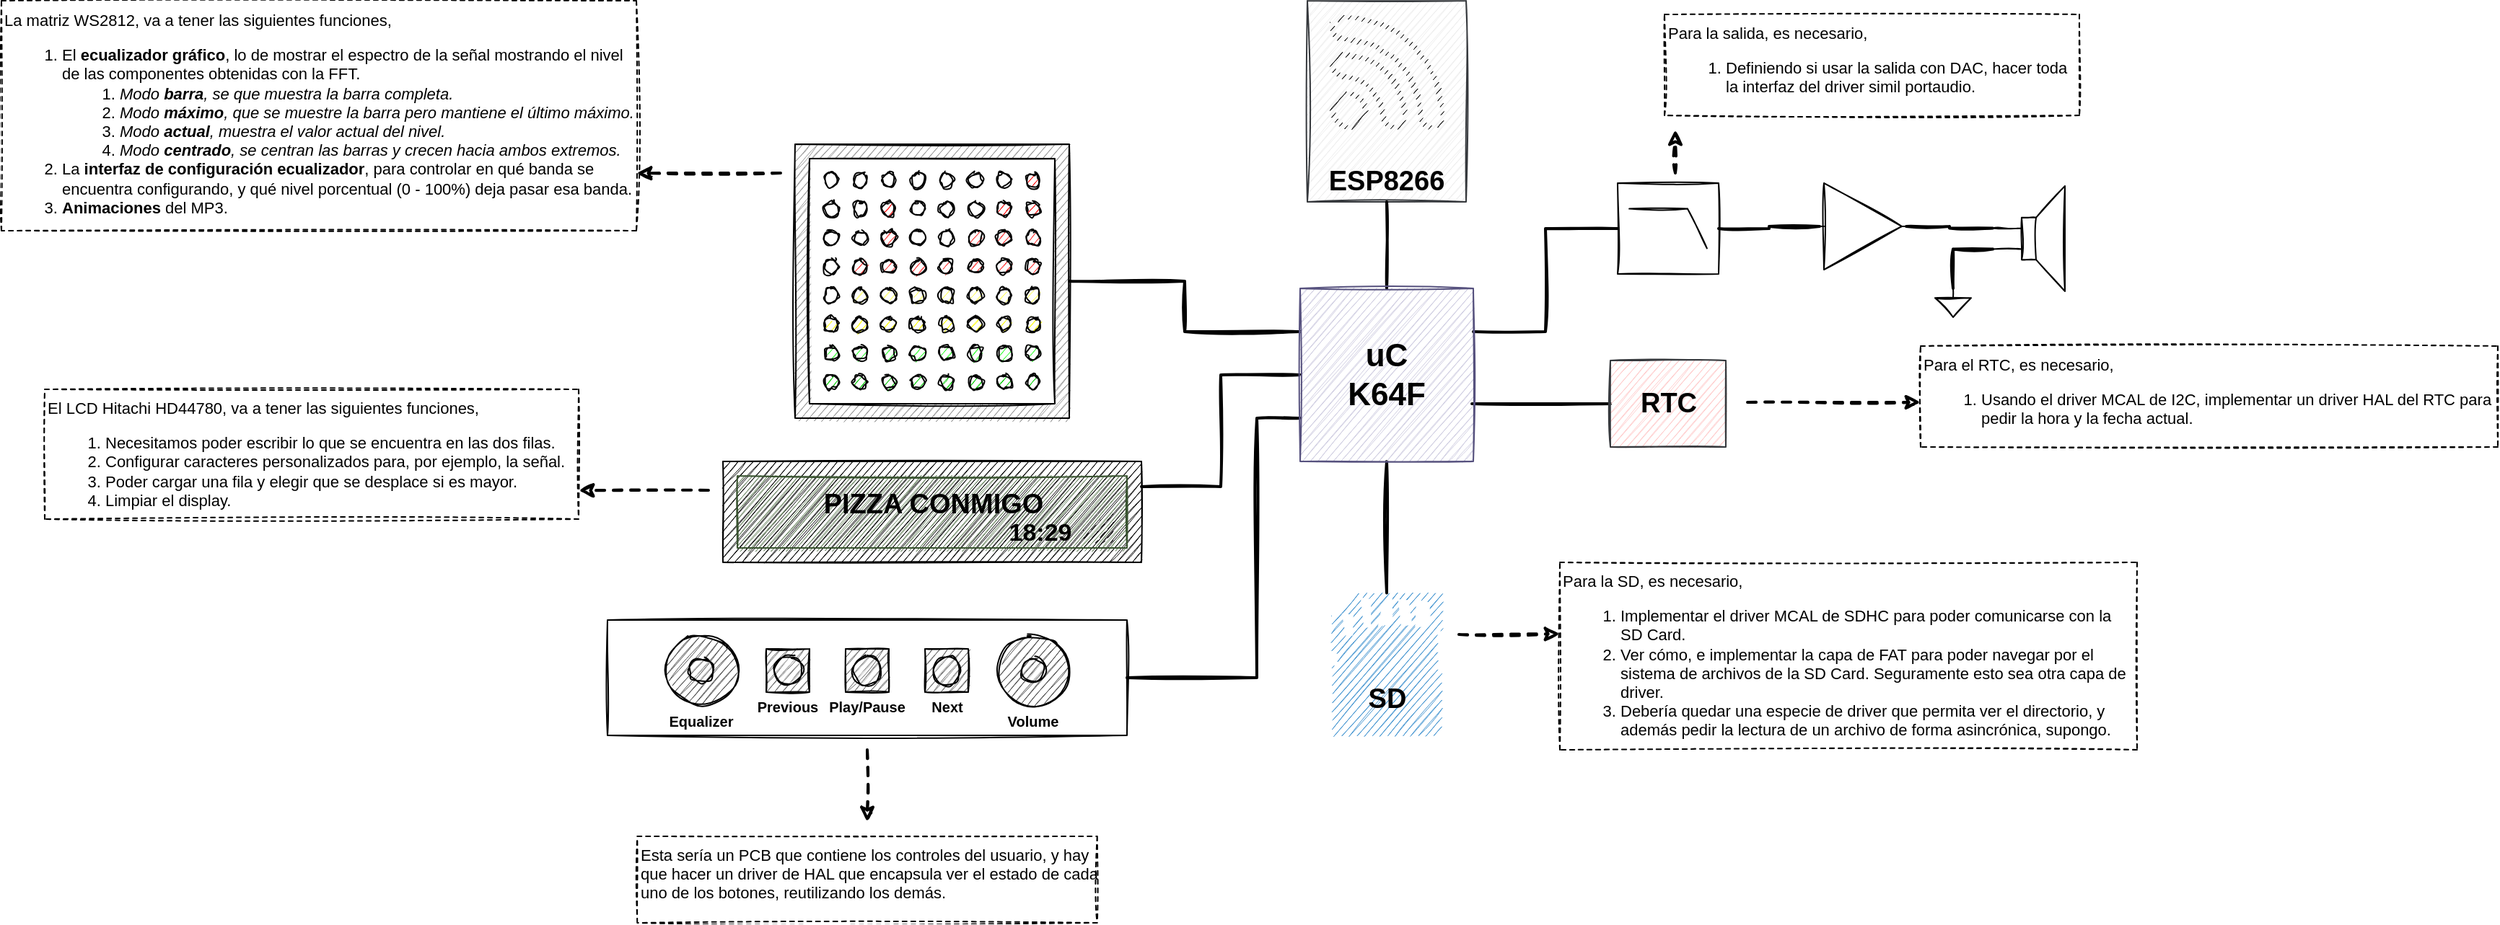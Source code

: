 <mxfile version="13.9.9" type="device" pages="2"><diagram id="KGUmmLogG8nihcdeXbA6" name="Diagrama en bloques "><mxGraphModel dx="2131" dy="600" grid="1" gridSize="10" guides="1" tooltips="1" connect="1" arrows="1" fold="1" page="1" pageScale="1" pageWidth="827" pageHeight="1169" math="0" shadow="0"><root><mxCell id="0"/><mxCell id="1" parent="0"/><mxCell id="Scr1X-iAISs4KHSc4rbo-155" style="edgeStyle=orthogonalEdgeStyle;rounded=0;sketch=1;orthogonalLoop=1;jettySize=auto;html=1;exitX=0;exitY=0.5;exitDx=0;exitDy=0;entryX=0.992;entryY=0.667;entryDx=0;entryDy=0;entryPerimeter=0;endArrow=none;endFill=0;strokeWidth=2;fontSize=11;" parent="1" source="Scr1X-iAISs4KHSc4rbo-145" target="Scr1X-iAISs4KHSc4rbo-4" edge="1"><mxGeometry relative="1" as="geometry"/></mxCell><mxCell id="Scr1X-iAISs4KHSc4rbo-145" value="" style="rounded=0;whiteSpace=wrap;html=1;sketch=1;fillColor=#ffcccc;fontSize=11;align=left;strokeColor=#36393d;" parent="1" vertex="1"><mxGeometry x="715" y="290" width="80" height="60" as="geometry"/></mxCell><mxCell id="Scr1X-iAISs4KHSc4rbo-116" value="ESP8266" style="whiteSpace=wrap;html=1;fillColor=#eeeeee;fontSize=19;strokeColor=#36393d;fontStyle=1;verticalAlign=bottom;sketch=1;" parent="1" vertex="1"><mxGeometry x="505" y="40.5" width="110" height="139.5" as="geometry"/></mxCell><mxCell id="Scr1X-iAISs4KHSc4rbo-102" value="" style="whiteSpace=wrap;html=1;fontSize=19;fillColor=#999999;sketch=1;" parent="1" vertex="1"><mxGeometry x="150" y="140" width="190" height="190" as="geometry"/></mxCell><mxCell id="Scr1X-iAISs4KHSc4rbo-83" value="" style="whiteSpace=wrap;html=1;fontSize=22;fillColor=#FFFFFF;sketch=1;" parent="1" vertex="1"><mxGeometry x="20" y="470" width="360" height="80" as="geometry"/></mxCell><mxCell id="Scr1X-iAISs4KHSc4rbo-2" value="" style="whiteSpace=wrap;html=1;fillColor=#000000;sketch=1;" parent="1" vertex="1"><mxGeometry x="100" y="360" width="290" height="70" as="geometry"/></mxCell><mxCell id="Scr1X-iAISs4KHSc4rbo-3" value="" style="whiteSpace=wrap;html=1;fillColor=#6d8764;strokeColor=#3A5431;fontColor=#ffffff;sketch=1;" parent="1" vertex="1"><mxGeometry x="110" y="370" width="270" height="50" as="geometry"/></mxCell><mxCell id="Scr1X-iAISs4KHSc4rbo-149" style="edgeStyle=orthogonalEdgeStyle;rounded=0;sketch=1;orthogonalLoop=1;jettySize=auto;html=1;exitX=1;exitY=0.25;exitDx=0;exitDy=0;entryX=0;entryY=0.5;entryDx=0;entryDy=0;entryPerimeter=0;strokeWidth=2;fontSize=11;endArrow=none;endFill=0;" parent="1" source="Scr1X-iAISs4KHSc4rbo-4" target="Scr1X-iAISs4KHSc4rbo-139" edge="1"><mxGeometry relative="1" as="geometry"/></mxCell><mxCell id="Scr1X-iAISs4KHSc4rbo-158" style="edgeStyle=orthogonalEdgeStyle;rounded=0;sketch=1;orthogonalLoop=1;jettySize=auto;html=1;exitX=0.5;exitY=0;exitDx=0;exitDy=0;entryX=0.5;entryY=1;entryDx=0;entryDy=0;endArrow=none;endFill=0;strokeWidth=2;fontSize=11;" parent="1" source="Scr1X-iAISs4KHSc4rbo-4" target="Scr1X-iAISs4KHSc4rbo-116" edge="1"><mxGeometry relative="1" as="geometry"/></mxCell><mxCell id="Scr1X-iAISs4KHSc4rbo-159" style="edgeStyle=orthogonalEdgeStyle;rounded=0;sketch=1;orthogonalLoop=1;jettySize=auto;html=1;exitX=0;exitY=0.25;exitDx=0;exitDy=0;entryX=1;entryY=0.5;entryDx=0;entryDy=0;endArrow=none;endFill=0;strokeWidth=2;fontSize=11;" parent="1" source="Scr1X-iAISs4KHSc4rbo-4" target="Scr1X-iAISs4KHSc4rbo-102" edge="1"><mxGeometry relative="1" as="geometry"/></mxCell><mxCell id="Scr1X-iAISs4KHSc4rbo-160" style="edgeStyle=orthogonalEdgeStyle;rounded=0;sketch=1;orthogonalLoop=1;jettySize=auto;html=1;exitX=0;exitY=0.5;exitDx=0;exitDy=0;entryX=1;entryY=0.25;entryDx=0;entryDy=0;endArrow=none;endFill=0;strokeWidth=2;fontSize=11;" parent="1" source="Scr1X-iAISs4KHSc4rbo-4" target="Scr1X-iAISs4KHSc4rbo-2" edge="1"><mxGeometry relative="1" as="geometry"/></mxCell><mxCell id="Scr1X-iAISs4KHSc4rbo-161" style="edgeStyle=orthogonalEdgeStyle;rounded=0;sketch=1;orthogonalLoop=1;jettySize=auto;html=1;exitX=0;exitY=0.75;exitDx=0;exitDy=0;entryX=1;entryY=0.5;entryDx=0;entryDy=0;endArrow=none;endFill=0;strokeWidth=2;fontSize=11;" parent="1" source="Scr1X-iAISs4KHSc4rbo-4" target="Scr1X-iAISs4KHSc4rbo-83" edge="1"><mxGeometry relative="1" as="geometry"><Array as="points"><mxPoint x="470" y="330"/><mxPoint x="470" y="510"/></Array></mxGeometry></mxCell><mxCell id="Scr1X-iAISs4KHSc4rbo-162" style="edgeStyle=orthogonalEdgeStyle;rounded=0;sketch=1;orthogonalLoop=1;jettySize=auto;html=1;exitX=0.5;exitY=1;exitDx=0;exitDy=0;endArrow=none;endFill=0;strokeWidth=2;fontSize=11;" parent="1" source="Scr1X-iAISs4KHSc4rbo-4" target="Scr1X-iAISs4KHSc4rbo-112" edge="1"><mxGeometry relative="1" as="geometry"/></mxCell><mxCell id="Scr1X-iAISs4KHSc4rbo-4" value="uC &lt;br style=&quot;font-size: 22px;&quot;&gt;K64F" style="whiteSpace=wrap;html=1;fillColor=#d0cee2;fontStyle=1;fontSize=22;strokeColor=#56517e;sketch=1;" parent="1" vertex="1"><mxGeometry x="500" y="240" width="120" height="120" as="geometry"/></mxCell><mxCell id="Scr1X-iAISs4KHSc4rbo-5" value="PIZZA CONMIGO" style="text;html=1;strokeColor=none;fillColor=none;align=center;verticalAlign=middle;whiteSpace=wrap;fontSize=19;fontStyle=1;sketch=1;" parent="1" vertex="1"><mxGeometry x="121" y="380" width="250" height="20" as="geometry"/></mxCell><mxCell id="Scr1X-iAISs4KHSc4rbo-6" value="18:29" style="text;html=1;strokeColor=none;fillColor=none;align=center;verticalAlign=middle;whiteSpace=wrap;fontSize=17;fontStyle=1;sketch=1;" parent="1" vertex="1"><mxGeometry x="290" y="400" width="60" height="20" as="geometry"/></mxCell><mxCell id="Scr1X-iAISs4KHSc4rbo-8" value="" style="whiteSpace=wrap;html=1;fontSize=22;fillColor=#FFFFFF;sketch=1;" parent="1" vertex="1"><mxGeometry x="160" y="150" width="170" height="170" as="geometry"/></mxCell><mxCell id="Scr1X-iAISs4KHSc4rbo-9" value="" style="ellipse;whiteSpace=wrap;html=1;aspect=fixed;fillColor=#FFFFFF;fontSize=22;sketch=1;" parent="1" vertex="1"><mxGeometry x="170" y="160" width="10" height="10" as="geometry"/></mxCell><mxCell id="Scr1X-iAISs4KHSc4rbo-17" value="" style="ellipse;whiteSpace=wrap;html=1;aspect=fixed;fillColor=#FFFFFF;fontSize=22;sketch=1;" parent="1" vertex="1"><mxGeometry x="190" y="160" width="10" height="10" as="geometry"/></mxCell><mxCell id="Scr1X-iAISs4KHSc4rbo-18" value="" style="ellipse;whiteSpace=wrap;html=1;aspect=fixed;fillColor=#FFFFFF;fontSize=22;sketch=1;" parent="1" vertex="1"><mxGeometry x="210" y="160" width="10" height="10" as="geometry"/></mxCell><mxCell id="Scr1X-iAISs4KHSc4rbo-19" value="" style="ellipse;whiteSpace=wrap;html=1;aspect=fixed;fillColor=#FFFFFF;fontSize=22;sketch=1;" parent="1" vertex="1"><mxGeometry x="230" y="160" width="10" height="10" as="geometry"/></mxCell><mxCell id="Scr1X-iAISs4KHSc4rbo-20" value="" style="ellipse;whiteSpace=wrap;html=1;aspect=fixed;fillColor=#FFFFFF;fontSize=22;sketch=1;" parent="1" vertex="1"><mxGeometry x="250" y="160" width="10" height="10" as="geometry"/></mxCell><mxCell id="Scr1X-iAISs4KHSc4rbo-21" value="" style="ellipse;whiteSpace=wrap;html=1;aspect=fixed;fillColor=#FFFFFF;fontSize=22;sketch=1;" parent="1" vertex="1"><mxGeometry x="270" y="160" width="10" height="10" as="geometry"/></mxCell><mxCell id="Scr1X-iAISs4KHSc4rbo-22" value="" style="ellipse;whiteSpace=wrap;html=1;aspect=fixed;fillColor=#FFFFFF;fontSize=22;sketch=1;" parent="1" vertex="1"><mxGeometry x="290" y="160" width="10" height="10" as="geometry"/></mxCell><mxCell id="Scr1X-iAISs4KHSc4rbo-23" value="" style="ellipse;whiteSpace=wrap;html=1;aspect=fixed;fontSize=22;fillColor=#FF0000;sketch=1;" parent="1" vertex="1"><mxGeometry x="310" y="160" width="10" height="10" as="geometry"/></mxCell><mxCell id="Scr1X-iAISs4KHSc4rbo-24" value="" style="ellipse;whiteSpace=wrap;html=1;aspect=fixed;fillColor=#FFFFFF;fontSize=22;sketch=1;" parent="1" vertex="1"><mxGeometry x="170" y="180" width="10" height="10" as="geometry"/></mxCell><mxCell id="Scr1X-iAISs4KHSc4rbo-25" value="" style="ellipse;whiteSpace=wrap;html=1;aspect=fixed;fillColor=#FFFFFF;fontSize=22;sketch=1;" parent="1" vertex="1"><mxGeometry x="190" y="180" width="10" height="10" as="geometry"/></mxCell><mxCell id="Scr1X-iAISs4KHSc4rbo-26" value="" style="ellipse;whiteSpace=wrap;html=1;aspect=fixed;fontSize=22;fillColor=#FF0000;sketch=1;" parent="1" vertex="1"><mxGeometry x="210" y="180" width="10" height="10" as="geometry"/></mxCell><mxCell id="Scr1X-iAISs4KHSc4rbo-27" value="" style="ellipse;whiteSpace=wrap;html=1;aspect=fixed;fillColor=#FFFFFF;fontSize=22;sketch=1;" parent="1" vertex="1"><mxGeometry x="230" y="180" width="10" height="10" as="geometry"/></mxCell><mxCell id="Scr1X-iAISs4KHSc4rbo-28" value="" style="ellipse;whiteSpace=wrap;html=1;aspect=fixed;fillColor=#FFFFFF;fontSize=22;sketch=1;" parent="1" vertex="1"><mxGeometry x="250" y="180" width="10" height="10" as="geometry"/></mxCell><mxCell id="Scr1X-iAISs4KHSc4rbo-29" value="" style="ellipse;whiteSpace=wrap;html=1;aspect=fixed;fillColor=#FFFFFF;fontSize=22;sketch=1;" parent="1" vertex="1"><mxGeometry x="270" y="180" width="10" height="10" as="geometry"/></mxCell><mxCell id="Scr1X-iAISs4KHSc4rbo-30" value="" style="ellipse;whiteSpace=wrap;html=1;aspect=fixed;fontSize=22;fillColor=#FF0000;sketch=1;" parent="1" vertex="1"><mxGeometry x="290" y="180" width="10" height="10" as="geometry"/></mxCell><mxCell id="Scr1X-iAISs4KHSc4rbo-31" value="" style="ellipse;whiteSpace=wrap;html=1;aspect=fixed;fontSize=22;fillColor=#FF0000;sketch=1;" parent="1" vertex="1"><mxGeometry x="310" y="180" width="10" height="10" as="geometry"/></mxCell><mxCell id="Scr1X-iAISs4KHSc4rbo-32" value="" style="ellipse;whiteSpace=wrap;html=1;aspect=fixed;fillColor=#FFFFFF;fontSize=22;sketch=1;" parent="1" vertex="1"><mxGeometry x="170" y="200" width="10" height="10" as="geometry"/></mxCell><mxCell id="Scr1X-iAISs4KHSc4rbo-33" value="" style="ellipse;whiteSpace=wrap;html=1;aspect=fixed;fillColor=#FFFFFF;fontSize=22;sketch=1;" parent="1" vertex="1"><mxGeometry x="190" y="200" width="10" height="10" as="geometry"/></mxCell><mxCell id="Scr1X-iAISs4KHSc4rbo-34" value="" style="ellipse;whiteSpace=wrap;html=1;aspect=fixed;fontSize=22;fillColor=#FF3333;sketch=1;" parent="1" vertex="1"><mxGeometry x="210" y="200" width="10" height="10" as="geometry"/></mxCell><mxCell id="Scr1X-iAISs4KHSc4rbo-35" value="" style="ellipse;whiteSpace=wrap;html=1;aspect=fixed;fillColor=#FFFFFF;fontSize=22;sketch=1;" parent="1" vertex="1"><mxGeometry x="230" y="200" width="10" height="10" as="geometry"/></mxCell><mxCell id="Scr1X-iAISs4KHSc4rbo-36" value="" style="ellipse;whiteSpace=wrap;html=1;aspect=fixed;fillColor=#FFFFFF;fontSize=22;sketch=1;" parent="1" vertex="1"><mxGeometry x="250" y="200" width="10" height="10" as="geometry"/></mxCell><mxCell id="Scr1X-iAISs4KHSc4rbo-37" value="" style="ellipse;whiteSpace=wrap;html=1;aspect=fixed;fontSize=22;fillColor=#FF3333;sketch=1;" parent="1" vertex="1"><mxGeometry x="270" y="200" width="10" height="10" as="geometry"/></mxCell><mxCell id="Scr1X-iAISs4KHSc4rbo-38" value="" style="ellipse;whiteSpace=wrap;html=1;aspect=fixed;fontSize=22;fillColor=#FF3333;sketch=1;" parent="1" vertex="1"><mxGeometry x="290" y="200" width="10" height="10" as="geometry"/></mxCell><mxCell id="Scr1X-iAISs4KHSc4rbo-39" value="" style="ellipse;whiteSpace=wrap;html=1;aspect=fixed;fontSize=22;fillColor=#FF3333;sketch=1;" parent="1" vertex="1"><mxGeometry x="310" y="200" width="10" height="10" as="geometry"/></mxCell><mxCell id="Scr1X-iAISs4KHSc4rbo-40" value="" style="ellipse;whiteSpace=wrap;html=1;aspect=fixed;fillColor=#FFFFFF;fontSize=22;sketch=1;" parent="1" vertex="1"><mxGeometry x="170" y="220" width="10" height="10" as="geometry"/></mxCell><mxCell id="Scr1X-iAISs4KHSc4rbo-41" value="" style="ellipse;whiteSpace=wrap;html=1;aspect=fixed;fontSize=22;fillColor=#FF3333;sketch=1;" parent="1" vertex="1"><mxGeometry x="190" y="220" width="10" height="10" as="geometry"/></mxCell><mxCell id="Scr1X-iAISs4KHSc4rbo-42" value="" style="ellipse;whiteSpace=wrap;html=1;aspect=fixed;fontSize=22;fillColor=#FF3333;sketch=1;" parent="1" vertex="1"><mxGeometry x="210" y="220" width="10" height="10" as="geometry"/></mxCell><mxCell id="Scr1X-iAISs4KHSc4rbo-43" value="" style="ellipse;whiteSpace=wrap;html=1;aspect=fixed;fontSize=22;fillColor=#FF3333;sketch=1;" parent="1" vertex="1"><mxGeometry x="230" y="220" width="10" height="10" as="geometry"/></mxCell><mxCell id="Scr1X-iAISs4KHSc4rbo-44" value="" style="ellipse;whiteSpace=wrap;html=1;aspect=fixed;fontSize=22;fillColor=#FF3333;sketch=1;" parent="1" vertex="1"><mxGeometry x="250" y="220" width="10" height="10" as="geometry"/></mxCell><mxCell id="Scr1X-iAISs4KHSc4rbo-45" value="" style="ellipse;whiteSpace=wrap;html=1;aspect=fixed;fontSize=22;fillColor=#FF3333;sketch=1;" parent="1" vertex="1"><mxGeometry x="270" y="220" width="10" height="10" as="geometry"/></mxCell><mxCell id="Scr1X-iAISs4KHSc4rbo-46" value="" style="ellipse;whiteSpace=wrap;html=1;aspect=fixed;fontSize=22;fillColor=#FF3333;sketch=1;" parent="1" vertex="1"><mxGeometry x="290" y="220" width="10" height="10" as="geometry"/></mxCell><mxCell id="Scr1X-iAISs4KHSc4rbo-47" value="" style="ellipse;whiteSpace=wrap;html=1;aspect=fixed;fontSize=22;fillColor=#FF3333;sketch=1;" parent="1" vertex="1"><mxGeometry x="310" y="220" width="10" height="10" as="geometry"/></mxCell><mxCell id="Scr1X-iAISs4KHSc4rbo-48" value="" style="ellipse;whiteSpace=wrap;html=1;aspect=fixed;fillColor=#FFFFFF;fontSize=22;sketch=1;" parent="1" vertex="1"><mxGeometry x="170" y="240" width="10" height="10" as="geometry"/></mxCell><mxCell id="Scr1X-iAISs4KHSc4rbo-49" value="" style="ellipse;whiteSpace=wrap;html=1;aspect=fixed;fontSize=22;fillColor=#FFFF66;sketch=1;" parent="1" vertex="1"><mxGeometry x="190" y="240" width="10" height="10" as="geometry"/></mxCell><mxCell id="Scr1X-iAISs4KHSc4rbo-50" value="" style="ellipse;whiteSpace=wrap;html=1;aspect=fixed;fontSize=22;fillColor=#FFFF66;sketch=1;" parent="1" vertex="1"><mxGeometry x="210" y="240" width="10" height="10" as="geometry"/></mxCell><mxCell id="Scr1X-iAISs4KHSc4rbo-51" value="" style="ellipse;whiteSpace=wrap;html=1;aspect=fixed;fontSize=22;fillColor=#FFFF66;sketch=1;" parent="1" vertex="1"><mxGeometry x="230" y="240" width="10" height="10" as="geometry"/></mxCell><mxCell id="Scr1X-iAISs4KHSc4rbo-52" value="" style="ellipse;whiteSpace=wrap;html=1;aspect=fixed;fontSize=22;fillColor=#FFFF66;sketch=1;" parent="1" vertex="1"><mxGeometry x="250" y="240" width="10" height="10" as="geometry"/></mxCell><mxCell id="Scr1X-iAISs4KHSc4rbo-53" value="" style="ellipse;whiteSpace=wrap;html=1;aspect=fixed;fontSize=22;fillColor=#FFFF66;sketch=1;" parent="1" vertex="1"><mxGeometry x="270" y="240" width="10" height="10" as="geometry"/></mxCell><mxCell id="Scr1X-iAISs4KHSc4rbo-54" value="" style="ellipse;whiteSpace=wrap;html=1;aspect=fixed;fontSize=22;fillColor=#FFFF66;sketch=1;" parent="1" vertex="1"><mxGeometry x="290" y="240" width="10" height="10" as="geometry"/></mxCell><mxCell id="Scr1X-iAISs4KHSc4rbo-55" value="" style="ellipse;whiteSpace=wrap;html=1;aspect=fixed;fontSize=22;fillColor=#FFFF66;sketch=1;" parent="1" vertex="1"><mxGeometry x="310" y="240" width="10" height="10" as="geometry"/></mxCell><mxCell id="Scr1X-iAISs4KHSc4rbo-56" value="" style="ellipse;whiteSpace=wrap;html=1;aspect=fixed;fontSize=22;fillColor=#FFFF00;sketch=1;" parent="1" vertex="1"><mxGeometry x="170" y="260" width="10" height="10" as="geometry"/></mxCell><mxCell id="Scr1X-iAISs4KHSc4rbo-57" value="" style="ellipse;whiteSpace=wrap;html=1;aspect=fixed;fontSize=22;fillColor=#FFFF00;sketch=1;" parent="1" vertex="1"><mxGeometry x="190" y="260" width="10" height="10" as="geometry"/></mxCell><mxCell id="Scr1X-iAISs4KHSc4rbo-58" value="" style="ellipse;whiteSpace=wrap;html=1;aspect=fixed;fontSize=22;fillColor=#FFFF00;sketch=1;" parent="1" vertex="1"><mxGeometry x="210" y="260" width="10" height="10" as="geometry"/></mxCell><mxCell id="Scr1X-iAISs4KHSc4rbo-59" value="" style="ellipse;whiteSpace=wrap;html=1;aspect=fixed;fontSize=22;fillColor=#FFFF00;sketch=1;" parent="1" vertex="1"><mxGeometry x="230" y="260" width="10" height="10" as="geometry"/></mxCell><mxCell id="Scr1X-iAISs4KHSc4rbo-60" value="" style="ellipse;whiteSpace=wrap;html=1;aspect=fixed;fontSize=22;fillColor=#FFFF00;sketch=1;" parent="1" vertex="1"><mxGeometry x="250" y="260" width="10" height="10" as="geometry"/></mxCell><mxCell id="Scr1X-iAISs4KHSc4rbo-61" value="" style="ellipse;whiteSpace=wrap;html=1;aspect=fixed;fontSize=22;fillColor=#FFFF00;sketch=1;" parent="1" vertex="1"><mxGeometry x="270" y="260" width="10" height="10" as="geometry"/></mxCell><mxCell id="Scr1X-iAISs4KHSc4rbo-62" value="" style="ellipse;whiteSpace=wrap;html=1;aspect=fixed;fontSize=22;fillColor=#FFFF00;sketch=1;" parent="1" vertex="1"><mxGeometry x="290" y="260" width="10" height="10" as="geometry"/></mxCell><mxCell id="Scr1X-iAISs4KHSc4rbo-63" value="" style="ellipse;whiteSpace=wrap;html=1;aspect=fixed;fontSize=22;fillColor=#FFFF00;sketch=1;" parent="1" vertex="1"><mxGeometry x="310" y="260" width="10" height="10" as="geometry"/></mxCell><mxCell id="Scr1X-iAISs4KHSc4rbo-64" value="" style="ellipse;whiteSpace=wrap;html=1;aspect=fixed;fontSize=22;fillColor=#33FF33;sketch=1;" parent="1" vertex="1"><mxGeometry x="170" y="280" width="10" height="10" as="geometry"/></mxCell><mxCell id="Scr1X-iAISs4KHSc4rbo-65" value="" style="ellipse;whiteSpace=wrap;html=1;aspect=fixed;fontSize=22;fillColor=#33FF33;sketch=1;" parent="1" vertex="1"><mxGeometry x="190" y="280" width="10" height="10" as="geometry"/></mxCell><mxCell id="Scr1X-iAISs4KHSc4rbo-66" value="" style="ellipse;whiteSpace=wrap;html=1;aspect=fixed;fontSize=22;fillColor=#33FF33;sketch=1;" parent="1" vertex="1"><mxGeometry x="210" y="280" width="10" height="10" as="geometry"/></mxCell><mxCell id="Scr1X-iAISs4KHSc4rbo-67" value="" style="ellipse;whiteSpace=wrap;html=1;aspect=fixed;fontSize=22;fillColor=#33FF33;sketch=1;" parent="1" vertex="1"><mxGeometry x="230" y="280" width="10" height="10" as="geometry"/></mxCell><mxCell id="Scr1X-iAISs4KHSc4rbo-68" value="" style="ellipse;whiteSpace=wrap;html=1;aspect=fixed;fontSize=22;fillColor=#33FF33;sketch=1;" parent="1" vertex="1"><mxGeometry x="250" y="280" width="10" height="10" as="geometry"/></mxCell><mxCell id="Scr1X-iAISs4KHSc4rbo-69" value="" style="ellipse;whiteSpace=wrap;html=1;aspect=fixed;fontSize=22;fillColor=#33FF33;sketch=1;" parent="1" vertex="1"><mxGeometry x="270" y="280" width="10" height="10" as="geometry"/></mxCell><mxCell id="Scr1X-iAISs4KHSc4rbo-70" value="" style="ellipse;whiteSpace=wrap;html=1;aspect=fixed;fontSize=22;fillColor=#33FF33;sketch=1;" parent="1" vertex="1"><mxGeometry x="290" y="280" width="10" height="10" as="geometry"/></mxCell><mxCell id="Scr1X-iAISs4KHSc4rbo-71" value="" style="ellipse;whiteSpace=wrap;html=1;aspect=fixed;fontSize=22;fillColor=#33FF33;sketch=1;" parent="1" vertex="1"><mxGeometry x="310" y="280" width="10" height="10" as="geometry"/></mxCell><mxCell id="Scr1X-iAISs4KHSc4rbo-72" value="" style="ellipse;whiteSpace=wrap;html=1;aspect=fixed;fontSize=22;fillColor=#00CC00;sketch=1;" parent="1" vertex="1"><mxGeometry x="170" y="300" width="10" height="10" as="geometry"/></mxCell><mxCell id="Scr1X-iAISs4KHSc4rbo-73" value="" style="ellipse;whiteSpace=wrap;html=1;aspect=fixed;fontSize=22;fillColor=#00CC00;sketch=1;" parent="1" vertex="1"><mxGeometry x="190" y="300" width="10" height="10" as="geometry"/></mxCell><mxCell id="Scr1X-iAISs4KHSc4rbo-74" value="" style="ellipse;whiteSpace=wrap;html=1;aspect=fixed;fontSize=22;fillColor=#00CC00;sketch=1;" parent="1" vertex="1"><mxGeometry x="210" y="300" width="10" height="10" as="geometry"/></mxCell><mxCell id="Scr1X-iAISs4KHSc4rbo-75" value="" style="ellipse;whiteSpace=wrap;html=1;aspect=fixed;fontSize=22;fillColor=#00CC00;sketch=1;" parent="1" vertex="1"><mxGeometry x="230" y="300" width="10" height="10" as="geometry"/></mxCell><mxCell id="Scr1X-iAISs4KHSc4rbo-76" value="" style="ellipse;whiteSpace=wrap;html=1;aspect=fixed;fontSize=22;fillColor=#00CC00;sketch=1;" parent="1" vertex="1"><mxGeometry x="250" y="300" width="10" height="10" as="geometry"/></mxCell><mxCell id="Scr1X-iAISs4KHSc4rbo-77" value="" style="ellipse;whiteSpace=wrap;html=1;aspect=fixed;fontSize=22;fillColor=#00CC00;sketch=1;" parent="1" vertex="1"><mxGeometry x="270" y="300" width="10" height="10" as="geometry"/></mxCell><mxCell id="Scr1X-iAISs4KHSc4rbo-78" value="" style="ellipse;whiteSpace=wrap;html=1;aspect=fixed;fontSize=22;fillColor=#00CC00;sketch=1;" parent="1" vertex="1"><mxGeometry x="290" y="300" width="10" height="10" as="geometry"/></mxCell><mxCell id="Scr1X-iAISs4KHSc4rbo-79" value="" style="ellipse;whiteSpace=wrap;html=1;aspect=fixed;fontSize=22;fillColor=#00CC00;sketch=1;" parent="1" vertex="1"><mxGeometry x="310" y="300" width="10" height="10" as="geometry"/></mxCell><mxCell id="Scr1X-iAISs4KHSc4rbo-82" value="" style="whiteSpace=wrap;html=1;fontSize=22;fillColor=#666666;sketch=1;" parent="1" vertex="1"><mxGeometry x="185" y="490" width="30" height="30" as="geometry"/></mxCell><mxCell id="Scr1X-iAISs4KHSc4rbo-84" value="" style="ellipse;whiteSpace=wrap;html=1;aspect=fixed;fontSize=22;fillColor=#CCCCCC;sketch=1;" parent="1" vertex="1"><mxGeometry x="190" y="495" width="20" height="20" as="geometry"/></mxCell><mxCell id="Scr1X-iAISs4KHSc4rbo-85" value="Play/Pause" style="text;html=1;strokeColor=none;fillColor=none;align=center;verticalAlign=middle;whiteSpace=wrap;fontSize=10;fontStyle=1;sketch=1;" parent="1" vertex="1"><mxGeometry x="170" y="520" width="60" height="20" as="geometry"/></mxCell><mxCell id="Scr1X-iAISs4KHSc4rbo-86" value="" style="whiteSpace=wrap;html=1;fontSize=22;fillColor=#666666;sketch=1;" parent="1" vertex="1"><mxGeometry x="240" y="490" width="30" height="30" as="geometry"/></mxCell><mxCell id="Scr1X-iAISs4KHSc4rbo-87" value="" style="ellipse;whiteSpace=wrap;html=1;aspect=fixed;fontSize=22;fillColor=#CCCCCC;sketch=1;" parent="1" vertex="1"><mxGeometry x="245" y="495" width="20" height="20" as="geometry"/></mxCell><mxCell id="Scr1X-iAISs4KHSc4rbo-88" value="Next" style="text;html=1;strokeColor=none;fillColor=none;align=center;verticalAlign=middle;whiteSpace=wrap;fontSize=10;fontStyle=1;sketch=1;" parent="1" vertex="1"><mxGeometry x="242.5" y="520" width="25" height="20" as="geometry"/></mxCell><mxCell id="Scr1X-iAISs4KHSc4rbo-92" value="" style="whiteSpace=wrap;html=1;fontSize=22;fillColor=#666666;sketch=1;" parent="1" vertex="1"><mxGeometry x="130" y="490" width="30" height="30" as="geometry"/></mxCell><mxCell id="Scr1X-iAISs4KHSc4rbo-93" value="" style="ellipse;whiteSpace=wrap;html=1;aspect=fixed;fontSize=22;fillColor=#CCCCCC;sketch=1;" parent="1" vertex="1"><mxGeometry x="135" y="495" width="20" height="20" as="geometry"/></mxCell><mxCell id="Scr1X-iAISs4KHSc4rbo-94" value="Previous" style="text;html=1;strokeColor=none;fillColor=none;align=center;verticalAlign=middle;whiteSpace=wrap;fontSize=10;fontStyle=1;sketch=1;" parent="1" vertex="1"><mxGeometry x="121" y="520" width="48" height="20" as="geometry"/></mxCell><mxCell id="Scr1X-iAISs4KHSc4rbo-96" value="" style="ellipse;whiteSpace=wrap;html=1;aspect=fixed;fontSize=10;fillColor=#4D4D4D;sketch=1;" parent="1" vertex="1"><mxGeometry x="290" y="480" width="50" height="50" as="geometry"/></mxCell><mxCell id="Scr1X-iAISs4KHSc4rbo-97" value="" style="ellipse;whiteSpace=wrap;html=1;aspect=fixed;fillColor=#CCCCCC;fontSize=10;sketch=1;" parent="1" vertex="1"><mxGeometry x="306.25" y="496.25" width="17.5" height="17.5" as="geometry"/></mxCell><mxCell id="Scr1X-iAISs4KHSc4rbo-99" value="Volume" style="text;html=1;strokeColor=none;fillColor=none;align=center;verticalAlign=middle;whiteSpace=wrap;fontSize=10;fontStyle=1;sketch=1;" parent="1" vertex="1"><mxGeometry x="291.25" y="530" width="47.5" height="20" as="geometry"/></mxCell><mxCell id="Scr1X-iAISs4KHSc4rbo-112" value="" style="pointerEvents=1;shadow=0;dashed=0;html=1;strokeColor=none;fillColor=#4495D1;labelPosition=center;verticalLabelPosition=bottom;verticalAlign=top;align=center;outlineConnect=0;shape=mxgraph.veeam.sd_card;fontSize=10;direction=east;sketch=1;" parent="1" vertex="1"><mxGeometry x="521.9" y="451.2" width="76.2" height="98.8" as="geometry"/></mxCell><mxCell id="Scr1X-iAISs4KHSc4rbo-101" value="SD" style="text;html=1;align=center;verticalAlign=middle;resizable=0;points=[];autosize=1;fontSize=19;fontStyle=1;sketch=1;" parent="1" vertex="1"><mxGeometry x="540" y="510" width="40" height="30" as="geometry"/></mxCell><mxCell id="Scr1X-iAISs4KHSc4rbo-117" value="" style="pointerEvents=1;shadow=0;dashed=0;html=1;strokeColor=none;aspect=fixed;labelPosition=center;verticalLabelPosition=bottom;verticalAlign=top;align=center;outlineConnect=0;shape=mxgraph.vvd.wi_fi;fontSize=19;fillColor=#000000;sketch=1;" parent="1" vertex="1"><mxGeometry x="520" y="50" width="80" height="80" as="geometry"/></mxCell><mxCell id="Scr1X-iAISs4KHSc4rbo-119" value="" style="points=[[0,0.58,0],[0.09,0.58,0],[0.36,0.39,0],[0.64,0.195,0],[0.91,0,0],[1,0,0],[1,0.25,0],[1,0.5,0],[1,0.75,0],[1,1,0],[0,1,0],[0.09,1,0],[0.36,1,0],[0.64,1,0],[0.91,1,0],[0,0.79,0]];verticalLabelPosition=bottom;html=1;verticalAlign=top;aspect=fixed;align=center;pointerEvents=1;shape=mxgraph.cisco19.wifi_indicator;strokeColor=none;fontSize=19;fillColor=#000000;sketch=1;" parent="1" vertex="1"><mxGeometry x="350" y="396" width="20" height="20" as="geometry"/></mxCell><mxCell id="Scr1X-iAISs4KHSc4rbo-127" value="&lt;font style=&quot;font-size: 11px&quot;&gt;La matriz WS2812, va a tener las siguientes funciones,&lt;br style=&quot;font-size: 11px&quot;&gt;&lt;/font&gt;&lt;ol&gt;&lt;li style=&quot;font-size: 11px&quot;&gt;El &lt;b&gt;ecualizador gráfico&lt;/b&gt;, lo de mostrar el espectro de la señal mostrando el nivel de las componentes obtenidas con la FFT.&lt;/li&gt;&lt;ol style=&quot;font-size: 11px&quot;&gt;&lt;li style=&quot;font-size: 11px&quot;&gt;&lt;i&gt;Modo &lt;b&gt;barra&lt;/b&gt;, se que muestra la barra completa.&lt;/i&gt;&lt;/li&gt;&lt;li style=&quot;font-size: 11px&quot;&gt;&lt;i&gt;Modo &lt;b&gt;máximo&lt;/b&gt;, que se muestre la barra pero mantiene el último máximo.&lt;/i&gt;&lt;/li&gt;&lt;li style=&quot;font-size: 11px&quot;&gt;&lt;i&gt;Modo &lt;b&gt;actual&lt;/b&gt;, muestra el valor actual del nivel.&lt;/i&gt;&lt;/li&gt;&lt;li style=&quot;font-size: 11px&quot;&gt;&lt;i&gt;Modo &lt;b&gt;centrado&lt;/b&gt;, se centran las barras y crecen hacia ambos extremos.&lt;/i&gt;&lt;/li&gt;&lt;/ol&gt;&lt;li&gt;La &lt;b&gt;interfaz de configuración ecualizador&lt;/b&gt;, para controlar en qué banda se encuentra configurando, y qué nivel porcentual (0 - 100%) deja pasar esa banda.&lt;/li&gt;&lt;li&gt;&lt;b&gt;Animaciones &lt;/b&gt;del MP3.&lt;/li&gt;&lt;/ol&gt;" style="text;html=1;fillColor=none;align=left;verticalAlign=top;whiteSpace=wrap;fontSize=11;strokeColor=#000000;dashed=1;sketch=1;" parent="1" vertex="1"><mxGeometry x="-400" y="40.5" width="440" height="159.5" as="geometry"/></mxCell><mxCell id="Scr1X-iAISs4KHSc4rbo-128" value="" style="ellipse;whiteSpace=wrap;html=1;aspect=fixed;fontSize=10;fillColor=#4D4D4D;sketch=1;" parent="1" vertex="1"><mxGeometry x="60" y="480" width="50" height="50" as="geometry"/></mxCell><mxCell id="Scr1X-iAISs4KHSc4rbo-129" value="" style="ellipse;whiteSpace=wrap;html=1;aspect=fixed;fillColor=#CCCCCC;fontSize=10;sketch=1;" parent="1" vertex="1"><mxGeometry x="76.25" y="496.25" width="17.5" height="17.5" as="geometry"/></mxCell><mxCell id="Scr1X-iAISs4KHSc4rbo-130" value="Equalizer" style="text;html=1;strokeColor=none;fillColor=none;align=center;verticalAlign=middle;whiteSpace=wrap;fontSize=10;fontStyle=1;sketch=1;" parent="1" vertex="1"><mxGeometry x="61.25" y="530" width="47.5" height="20" as="geometry"/></mxCell><mxCell id="Scr1X-iAISs4KHSc4rbo-131" value="" style="endArrow=classic;html=1;strokeWidth=2;fontSize=11;dashed=1;entryX=1;entryY=0.75;entryDx=0;entryDy=0;sketch=1;" parent="1" target="Scr1X-iAISs4KHSc4rbo-127" edge="1"><mxGeometry width="50" height="50" relative="1" as="geometry"><mxPoint x="140" y="160" as="sourcePoint"/><mxPoint x="60" y="110" as="targetPoint"/></mxGeometry></mxCell><mxCell id="Scr1X-iAISs4KHSc4rbo-132" value="El LCD Hitachi HD44780, va a tener las siguientes funciones,&lt;br&gt;&lt;ol&gt;&lt;li&gt;Necesitamos poder escribir lo que se encuentra en las dos filas.&lt;/li&gt;&lt;li&gt;Configurar caracteres personalizados para, por ejemplo, la señal.&lt;/li&gt;&lt;li&gt;Poder cargar una fila y elegir que se desplace si es mayor.&lt;/li&gt;&lt;li&gt;Limpiar el display.&lt;/li&gt;&lt;/ol&gt;" style="text;html=1;fillColor=none;align=left;verticalAlign=top;whiteSpace=wrap;dashed=1;fontSize=11;strokeColor=#000000;sketch=1;" parent="1" vertex="1"><mxGeometry x="-370" y="310" width="370" height="90" as="geometry"/></mxCell><mxCell id="Scr1X-iAISs4KHSc4rbo-133" value="" style="endArrow=classic;html=1;strokeWidth=2;fontSize=11;dashed=1;entryX=1;entryY=0.75;entryDx=0;entryDy=0;sketch=1;" parent="1" edge="1"><mxGeometry width="50" height="50" relative="1" as="geometry"><mxPoint x="90" y="380" as="sourcePoint"/><mxPoint y="380.125" as="targetPoint"/></mxGeometry></mxCell><mxCell id="Scr1X-iAISs4KHSc4rbo-134" value="Para la SD, es necesario,&lt;br&gt;&lt;ol&gt;&lt;li&gt;Implementar el driver MCAL de SDHC para poder comunicarse con la SD Card.&lt;/li&gt;&lt;li&gt;Ver cómo, e implementar la capa de FAT para poder navegar por el sistema de archivos de la SD Card. Seguramente esto sea otra capa de driver.&lt;/li&gt;&lt;li&gt;Debería quedar una especie de driver que permita ver el directorio, y además pedir la lectura de un archivo de forma asincrónica, supongo.&lt;/li&gt;&lt;/ol&gt;" style="text;html=1;fillColor=none;align=left;verticalAlign=top;whiteSpace=wrap;dashed=1;fontSize=11;strokeColor=#000000;sketch=1;" parent="1" vertex="1"><mxGeometry x="680" y="430" width="400" height="130" as="geometry"/></mxCell><mxCell id="Scr1X-iAISs4KHSc4rbo-135" value="" style="endArrow=classic;html=1;strokeWidth=2;fontSize=11;dashed=1;sketch=1;" parent="1" edge="1"><mxGeometry width="50" height="50" relative="1" as="geometry"><mxPoint x="610" y="480" as="sourcePoint"/><mxPoint x="680" y="479.6" as="targetPoint"/></mxGeometry></mxCell><mxCell id="Scr1X-iAISs4KHSc4rbo-137" value="" style="pointerEvents=1;verticalLabelPosition=bottom;shadow=0;dashed=0;align=center;html=1;verticalAlign=top;shape=mxgraph.electrical.electro-mechanical.loudspeaker;sketch=1;strokeColor=#000000;fillColor=none;gradientColor=none;fontSize=11;" parent="1" vertex="1"><mxGeometry x="980" y="169" width="50" height="73" as="geometry"/></mxCell><mxCell id="Scr1X-iAISs4KHSc4rbo-150" style="edgeStyle=orthogonalEdgeStyle;rounded=0;sketch=1;orthogonalLoop=1;jettySize=auto;html=1;exitX=0;exitY=0.5;exitDx=0;exitDy=0;exitPerimeter=0;entryX=1;entryY=0.5;entryDx=0;entryDy=0;entryPerimeter=0;endArrow=none;endFill=0;strokeWidth=2;fontSize=11;" parent="1" source="Scr1X-iAISs4KHSc4rbo-138" target="Scr1X-iAISs4KHSc4rbo-139" edge="1"><mxGeometry relative="1" as="geometry"/></mxCell><mxCell id="Scr1X-iAISs4KHSc4rbo-151" style="edgeStyle=orthogonalEdgeStyle;rounded=0;sketch=1;orthogonalLoop=1;jettySize=auto;html=1;exitX=1;exitY=0.5;exitDx=0;exitDy=0;exitPerimeter=0;entryX=0;entryY=0.4;entryDx=0;entryDy=0;entryPerimeter=0;endArrow=none;endFill=0;strokeWidth=2;fontSize=11;" parent="1" source="Scr1X-iAISs4KHSc4rbo-138" target="Scr1X-iAISs4KHSc4rbo-137" edge="1"><mxGeometry relative="1" as="geometry"/></mxCell><mxCell id="Scr1X-iAISs4KHSc4rbo-138" value="" style="verticalLabelPosition=bottom;shadow=0;dashed=0;align=center;html=1;verticalAlign=top;shape=mxgraph.electrical.abstract.amplifier;sketch=1;strokeColor=#000000;fillColor=none;gradientColor=none;fontSize=11;" parent="1" vertex="1"><mxGeometry x="860" y="167" width="60" height="60" as="geometry"/></mxCell><mxCell id="Scr1X-iAISs4KHSc4rbo-139" value="" style="verticalLabelPosition=bottom;shadow=0;dashed=0;align=center;html=1;verticalAlign=top;shape=mxgraph.electrical.logic_gates.lowpass_filter;sketch=1;strokeColor=#000000;fillColor=none;gradientColor=none;fontSize=11;" parent="1" vertex="1"><mxGeometry x="720" y="167" width="70" height="63" as="geometry"/></mxCell><mxCell id="Scr1X-iAISs4KHSc4rbo-146" value="RTC" style="text;html=1;align=center;verticalAlign=middle;resizable=0;points=[];autosize=1;fontSize=19;fontStyle=1;sketch=1;" parent="1" vertex="1"><mxGeometry x="730" y="305" width="50" height="30" as="geometry"/></mxCell><mxCell id="Scr1X-iAISs4KHSc4rbo-154" style="edgeStyle=orthogonalEdgeStyle;rounded=0;sketch=1;orthogonalLoop=1;jettySize=auto;html=1;exitX=0.5;exitY=0;exitDx=0;exitDy=0;exitPerimeter=0;entryX=0;entryY=0.6;entryDx=0;entryDy=0;entryPerimeter=0;endArrow=none;endFill=0;strokeWidth=2;fontSize=11;" parent="1" source="Scr1X-iAISs4KHSc4rbo-153" target="Scr1X-iAISs4KHSc4rbo-137" edge="1"><mxGeometry relative="1" as="geometry"><Array as="points"><mxPoint x="953" y="213"/></Array></mxGeometry></mxCell><mxCell id="Scr1X-iAISs4KHSc4rbo-153" value="" style="pointerEvents=1;verticalLabelPosition=bottom;shadow=0;dashed=0;align=center;html=1;verticalAlign=top;shape=mxgraph.electrical.signal_sources.signal_ground;sketch=1;strokeColor=#000000;fillColor=none;gradientColor=none;fontSize=11;" parent="1" vertex="1"><mxGeometry x="940" y="240" width="25" height="20" as="geometry"/></mxCell><mxCell id="Scr1X-iAISs4KHSc4rbo-166" value="Para el RTC, es necesario,&lt;br&gt;&lt;ol&gt;&lt;li&gt;Usando el driver MCAL de I2C, implementar un driver HAL del RTC para pedir la hora y la fecha actual.&lt;/li&gt;&lt;/ol&gt;" style="text;html=1;fillColor=none;align=left;verticalAlign=top;whiteSpace=wrap;dashed=1;fontSize=11;strokeColor=#000000;sketch=1;" parent="1" vertex="1"><mxGeometry x="930" y="280" width="400" height="70" as="geometry"/></mxCell><mxCell id="Scr1X-iAISs4KHSc4rbo-167" value="" style="endArrow=classic;html=1;strokeWidth=2;fontSize=11;dashed=1;sketch=1;" parent="1" edge="1"><mxGeometry width="50" height="50" relative="1" as="geometry"><mxPoint x="810" y="319" as="sourcePoint"/><mxPoint x="930.0" y="319.0" as="targetPoint"/></mxGeometry></mxCell><mxCell id="Scr1X-iAISs4KHSc4rbo-168" value="Para la salida, es necesario,&lt;br&gt;&lt;ol&gt;&lt;li&gt;Definiendo si usar la salida con DAC, hacer toda la interfaz del driver simil portaudio.&lt;/li&gt;&lt;/ol&gt;" style="text;html=1;fillColor=none;align=left;verticalAlign=top;whiteSpace=wrap;dashed=1;fontSize=11;strokeColor=#000000;sketch=1;" parent="1" vertex="1"><mxGeometry x="752.5" y="50" width="287.5" height="70" as="geometry"/></mxCell><mxCell id="Scr1X-iAISs4KHSc4rbo-169" value="" style="endArrow=classic;html=1;strokeWidth=2;fontSize=11;dashed=1;sketch=1;" parent="1" edge="1"><mxGeometry width="50" height="50" relative="1" as="geometry"><mxPoint x="760" y="160" as="sourcePoint"/><mxPoint x="760" y="130" as="targetPoint"/></mxGeometry></mxCell><mxCell id="Scr1X-iAISs4KHSc4rbo-170" value="Esta sería un PCB que contiene los controles del usuario, y hay que hacer un driver de HAL que encapsula ver el estado de cada uno de los botones, reutilizando los demás." style="text;html=1;fillColor=none;align=left;verticalAlign=top;whiteSpace=wrap;dashed=1;fontSize=11;strokeColor=#000000;sketch=1;" parent="1" vertex="1"><mxGeometry x="40.63" y="620" width="318.75" height="60" as="geometry"/></mxCell><mxCell id="Scr1X-iAISs4KHSc4rbo-171" value="" style="endArrow=classic;html=1;strokeWidth=2;fontSize=11;dashed=1;sketch=1;" parent="1" edge="1"><mxGeometry width="50" height="50" relative="1" as="geometry"><mxPoint x="200" y="560" as="sourcePoint"/><mxPoint x="200" y="610" as="targetPoint"/></mxGeometry></mxCell></root></mxGraphModel></diagram><diagram id="_e4eNJeq-tpbF5mDz-Mx" name="Arquitectura"><mxGraphModel dx="1108" dy="510" grid="1" gridSize="5" guides="1" tooltips="1" connect="1" arrows="1" fold="1" page="1" pageScale="1" pageWidth="827" pageHeight="1169" math="0" shadow="0"><root><mxCell id="SpB8IiR_DmLHpxP3JOwQ-0"/><mxCell id="SpB8IiR_DmLHpxP3JOwQ-1" parent="SpB8IiR_DmLHpxP3JOwQ-0"/><mxCell id="SpB8IiR_DmLHpxP3JOwQ-2" value="SDHC Peripheral" style="rounded=0;whiteSpace=wrap;html=1;sketch=1;fontStyle=1;fillColor=#dae8fc;strokeColor=#6c8ebf;" parent="SpB8IiR_DmLHpxP3JOwQ-1" vertex="1"><mxGeometry x="325" y="505" width="80" height="40" as="geometry"/></mxCell><mxCell id="bbYXo7VubmHvWz2gWHXh-8" style="edgeStyle=orthogonalEdgeStyle;rounded=0;orthogonalLoop=1;jettySize=auto;html=1;exitX=0.5;exitY=1;exitDx=0;exitDy=0;entryX=0.5;entryY=0;entryDx=0;entryDy=0;sketch=1;" parent="SpB8IiR_DmLHpxP3JOwQ-1" source="bbYXo7VubmHvWz2gWHXh-1" target="SpB8IiR_DmLHpxP3JOwQ-2" edge="1"><mxGeometry relative="1" as="geometry"/></mxCell><mxCell id="bbYXo7VubmHvWz2gWHXh-1" value="SDHC&lt;br&gt;Driver" style="rounded=0;whiteSpace=wrap;html=1;sketch=1;fontStyle=1;fillColor=#fff2cc;strokeColor=#d6b656;" parent="SpB8IiR_DmLHpxP3JOwQ-1" vertex="1"><mxGeometry x="325" y="425" width="80" height="40" as="geometry"/></mxCell><mxCell id="bbYXo7VubmHvWz2gWHXh-7" style="edgeStyle=orthogonalEdgeStyle;rounded=0;orthogonalLoop=1;jettySize=auto;html=1;exitX=0.5;exitY=1;exitDx=0;exitDy=0;entryX=0.5;entryY=0;entryDx=0;entryDy=0;sketch=1;" parent="SpB8IiR_DmLHpxP3JOwQ-1" source="bbYXo7VubmHvWz2gWHXh-2" target="bbYXo7VubmHvWz2gWHXh-1" edge="1"><mxGeometry relative="1" as="geometry"/></mxCell><mxCell id="bbYXo7VubmHvWz2gWHXh-2" value="SDCard&lt;br&gt;Driver" style="rounded=0;whiteSpace=wrap;html=1;sketch=1;fontStyle=1;fillColor=#e1d5e7;strokeColor=#9673a6;" parent="SpB8IiR_DmLHpxP3JOwQ-1" vertex="1"><mxGeometry x="325" y="350" width="80" height="40" as="geometry"/></mxCell><mxCell id="Pa-WdZ4YecFBCJZopyUb-1" style="edgeStyle=orthogonalEdgeStyle;rounded=0;orthogonalLoop=1;jettySize=auto;html=1;exitX=0.5;exitY=1;exitDx=0;exitDy=0;entryX=0.5;entryY=0;entryDx=0;entryDy=0;" edge="1" parent="SpB8IiR_DmLHpxP3JOwQ-1" source="bbYXo7VubmHvWz2gWHXh-3" target="Pa-WdZ4YecFBCJZopyUb-0"><mxGeometry relative="1" as="geometry"/></mxCell><mxCell id="bbYXo7VubmHvWz2gWHXh-3" value="disk" style="rounded=0;whiteSpace=wrap;html=1;sketch=1;fontStyle=1;fillColor=#d5e8d4;strokeColor=#82b366;" parent="SpB8IiR_DmLHpxP3JOwQ-1" vertex="1"><mxGeometry x="325" y="215" width="80" height="40" as="geometry"/></mxCell><mxCell id="bbYXo7VubmHvWz2gWHXh-5" style="edgeStyle=orthogonalEdgeStyle;rounded=0;orthogonalLoop=1;jettySize=auto;html=1;exitX=0.5;exitY=1;exitDx=0;exitDy=0;entryX=0.5;entryY=0;entryDx=0;entryDy=0;sketch=1;" parent="SpB8IiR_DmLHpxP3JOwQ-1" source="bbYXo7VubmHvWz2gWHXh-4" target="bbYXo7VubmHvWz2gWHXh-3" edge="1"><mxGeometry relative="1" as="geometry"/></mxCell><mxCell id="bbYXo7VubmHvWz2gWHXh-4" value="FatFs" style="rounded=0;whiteSpace=wrap;html=1;sketch=1;fontStyle=1;fillColor=#d5e8d4;strokeColor=#82b366;" parent="SpB8IiR_DmLHpxP3JOwQ-1" vertex="1"><mxGeometry x="325" y="145" width="80" height="40" as="geometry"/></mxCell><mxCell id="bbYXo7VubmHvWz2gWHXh-10" value="" style="endArrow=none;dashed=1;html=1;sketch=1;" parent="SpB8IiR_DmLHpxP3JOwQ-1" edge="1"><mxGeometry width="50" height="50" relative="1" as="geometry"><mxPoint x="125" y="485" as="sourcePoint"/><mxPoint x="685" y="485" as="targetPoint"/></mxGeometry></mxCell><mxCell id="bbYXo7VubmHvWz2gWHXh-11" value="" style="endArrow=none;dashed=1;html=1;sketch=1;" parent="SpB8IiR_DmLHpxP3JOwQ-1" edge="1"><mxGeometry width="50" height="50" relative="1" as="geometry"><mxPoint x="125" y="335" as="sourcePoint"/><mxPoint x="685" y="335" as="targetPoint"/></mxGeometry></mxCell><mxCell id="bbYXo7VubmHvWz2gWHXh-12" value="Application Layer" style="text;html=1;align=center;verticalAlign=middle;resizable=0;points=[];autosize=1;sketch=1;fontStyle=3" parent="SpB8IiR_DmLHpxP3JOwQ-1" vertex="1"><mxGeometry x="573" y="255" width="115" height="20" as="geometry"/></mxCell><mxCell id="bbYXo7VubmHvWz2gWHXh-13" value="MCAL Layer" style="text;html=1;align=center;verticalAlign=middle;resizable=0;points=[];autosize=1;sketch=1;fontStyle=3" parent="SpB8IiR_DmLHpxP3JOwQ-1" vertex="1"><mxGeometry x="603" y="455" width="85" height="20" as="geometry"/></mxCell><mxCell id="bbYXo7VubmHvWz2gWHXh-14" value="" style="endArrow=none;dashed=1;html=1;sketch=1;" parent="SpB8IiR_DmLHpxP3JOwQ-1" edge="1"><mxGeometry width="50" height="50" relative="1" as="geometry"><mxPoint x="125" y="405" as="sourcePoint"/><mxPoint x="685" y="405" as="targetPoint"/></mxGeometry></mxCell><mxCell id="bbYXo7VubmHvWz2gWHXh-15" value="HAL Layer" style="text;html=1;align=center;verticalAlign=middle;resizable=0;points=[];autosize=1;sketch=1;fontStyle=3" parent="SpB8IiR_DmLHpxP3JOwQ-1" vertex="1"><mxGeometry x="608" y="375" width="75" height="20" as="geometry"/></mxCell><mxCell id="bbYXo7VubmHvWz2gWHXh-16" value="MCU Layer" style="text;html=1;align=center;verticalAlign=middle;resizable=0;points=[];autosize=1;sketch=1;fontStyle=3" parent="SpB8IiR_DmLHpxP3JOwQ-1" vertex="1"><mxGeometry x="610" y="495" width="75" height="20" as="geometry"/></mxCell><mxCell id="bbYXo7VubmHvWz2gWHXh-17" value="Main Application" style="rounded=0;whiteSpace=wrap;html=1;sketch=1;fontStyle=1;fillColor=#f5f5f5;strokeColor=#666666;fontColor=#333333;" parent="SpB8IiR_DmLHpxP3JOwQ-1" vertex="1"><mxGeometry x="120" y="85" width="560" height="40" as="geometry"/></mxCell><mxCell id="bbYXo7VubmHvWz2gWHXh-18" style="edgeStyle=orthogonalEdgeStyle;rounded=0;orthogonalLoop=1;jettySize=auto;html=1;entryX=0.5;entryY=0;entryDx=0;entryDy=0;sketch=1;" parent="SpB8IiR_DmLHpxP3JOwQ-1" edge="1"><mxGeometry relative="1" as="geometry"><mxPoint x="365" y="125" as="sourcePoint"/><mxPoint x="364.66" y="145" as="targetPoint"/></mxGeometry></mxCell><mxCell id="Pa-WdZ4YecFBCJZopyUb-2" style="edgeStyle=orthogonalEdgeStyle;rounded=0;orthogonalLoop=1;jettySize=auto;html=1;exitX=0.5;exitY=1;exitDx=0;exitDy=0;entryX=0.5;entryY=0;entryDx=0;entryDy=0;" edge="1" parent="SpB8IiR_DmLHpxP3JOwQ-1" source="Pa-WdZ4YecFBCJZopyUb-0" target="bbYXo7VubmHvWz2gWHXh-2"><mxGeometry relative="1" as="geometry"/></mxCell><mxCell id="Pa-WdZ4YecFBCJZopyUb-0" value="SDDisk" style="rounded=0;whiteSpace=wrap;html=1;sketch=1;fontStyle=1;fillColor=#d5e8d4;strokeColor=#82b366;" vertex="1" parent="SpB8IiR_DmLHpxP3JOwQ-1"><mxGeometry x="325" y="280" width="80" height="40" as="geometry"/></mxCell><mxCell id="Pa-WdZ4YecFBCJZopyUb-4" value="&lt;b&gt;Events&lt;/b&gt;" style="rounded=0;whiteSpace=wrap;html=1;sketch=1;fontStyle=0;fillColor=#d5e8d4;strokeColor=#82b366;" vertex="1" parent="SpB8IiR_DmLHpxP3JOwQ-1"><mxGeometry x="225" y="145" width="80" height="40" as="geometry"/></mxCell><mxCell id="Pa-WdZ4YecFBCJZopyUb-6" value="&lt;b&gt;Display&lt;/b&gt;" style="rounded=0;whiteSpace=wrap;html=1;sketch=1;fontStyle=0;fillColor=#d5e8d4;strokeColor=#82b366;" vertex="1" parent="SpB8IiR_DmLHpxP3JOwQ-1"><mxGeometry x="130" y="145" width="80" height="40" as="geometry"/></mxCell></root></mxGraphModel></diagram></mxfile>